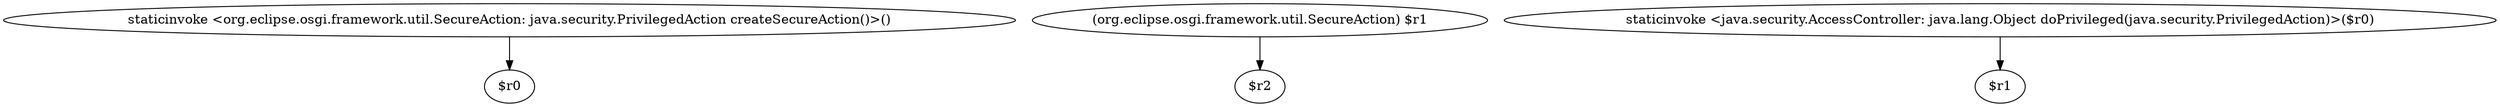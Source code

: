 digraph g {
0[label="staticinvoke <org.eclipse.osgi.framework.util.SecureAction: java.security.PrivilegedAction createSecureAction()>()"]
1[label="$r0"]
0->1[label=""]
2[label="(org.eclipse.osgi.framework.util.SecureAction) $r1"]
3[label="$r2"]
2->3[label=""]
4[label="staticinvoke <java.security.AccessController: java.lang.Object doPrivileged(java.security.PrivilegedAction)>($r0)"]
5[label="$r1"]
4->5[label=""]
}